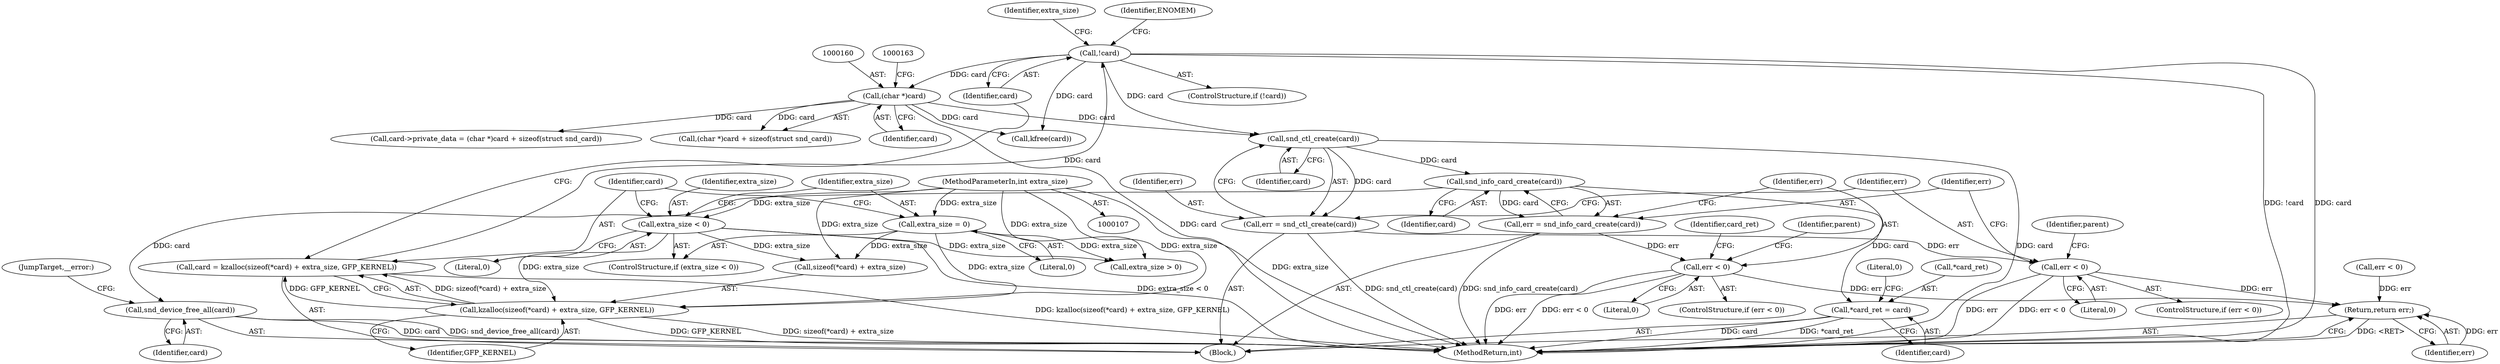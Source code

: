 digraph "0_linux_07f4d9d74a04aa7c72c5dae0ef97565f28f17b92_3@API" {
"1000377" [label="(Call,snd_ctl_create(card))"];
"1000145" [label="(Call,!card)"];
"1000135" [label="(Call,card = kzalloc(sizeof(*card) + extra_size, GFP_KERNEL))"];
"1000137" [label="(Call,kzalloc(sizeof(*card) + extra_size, GFP_KERNEL))"];
"1000129" [label="(Call,extra_size < 0)"];
"1000112" [label="(MethodParameterIn,int extra_size)"];
"1000132" [label="(Call,extra_size = 0)"];
"1000159" [label="(Call,(char *)card)"];
"1000375" [label="(Call,err = snd_ctl_create(card))"];
"1000380" [label="(Call,err < 0)"];
"1000416" [label="(Return,return err;)"];
"1000390" [label="(Call,snd_info_card_create(card))"];
"1000388" [label="(Call,err = snd_info_card_create(card))"];
"1000393" [label="(Call,err < 0)"];
"1000401" [label="(Call,*card_ret = card)"];
"1000408" [label="(Call,snd_device_free_all(card))"];
"1000133" [label="(Identifier,extra_size)"];
"1000393" [label="(Call,err < 0)"];
"1000418" [label="(MethodReturn,int)"];
"1000129" [label="(Call,extra_size < 0)"];
"1000154" [label="(Call,card->private_data = (char *)card + sizeof(struct snd_card))"];
"1000159" [label="(Call,(char *)card)"];
"1000136" [label="(Identifier,card)"];
"1000128" [label="(ControlStructure,if (extra_size < 0))"];
"1000392" [label="(ControlStructure,if (err < 0))"];
"1000390" [label="(Call,snd_info_card_create(card))"];
"1000403" [label="(Identifier,card_ret)"];
"1000112" [label="(MethodParameterIn,int extra_size)"];
"1000382" [label="(Literal,0)"];
"1000371" [label="(Call,err < 0)"];
"1000408" [label="(Call,snd_device_free_all(card))"];
"1000404" [label="(Identifier,card)"];
"1000389" [label="(Identifier,err)"];
"1000401" [label="(Call,*card_ret = card)"];
"1000138" [label="(Call,sizeof(*card) + extra_size)"];
"1000145" [label="(Call,!card)"];
"1000394" [label="(Identifier,err)"];
"1000378" [label="(Identifier,card)"];
"1000130" [label="(Identifier,extra_size)"];
"1000376" [label="(Identifier,err)"];
"1000144" [label="(ControlStructure,if (!card))"];
"1000151" [label="(Call,extra_size > 0)"];
"1000152" [label="(Identifier,extra_size)"];
"1000146" [label="(Identifier,card)"];
"1000409" [label="(Identifier,card)"];
"1000114" [label="(Block,)"];
"1000135" [label="(Call,card = kzalloc(sizeof(*card) + extra_size, GFP_KERNEL))"];
"1000132" [label="(Call,extra_size = 0)"];
"1000406" [label="(Literal,0)"];
"1000149" [label="(Identifier,ENOMEM)"];
"1000402" [label="(Call,*card_ret)"];
"1000380" [label="(Call,err < 0)"];
"1000417" [label="(Identifier,err)"];
"1000158" [label="(Call,(char *)card + sizeof(struct snd_card))"];
"1000398" [label="(Identifier,parent)"];
"1000131" [label="(Literal,0)"];
"1000379" [label="(ControlStructure,if (err < 0))"];
"1000395" [label="(Literal,0)"];
"1000391" [label="(Identifier,card)"];
"1000410" [label="(JumpTarget,__error:)"];
"1000385" [label="(Identifier,parent)"];
"1000416" [label="(Return,return err;)"];
"1000377" [label="(Call,snd_ctl_create(card))"];
"1000375" [label="(Call,err = snd_ctl_create(card))"];
"1000388" [label="(Call,err = snd_info_card_create(card))"];
"1000134" [label="(Literal,0)"];
"1000137" [label="(Call,kzalloc(sizeof(*card) + extra_size, GFP_KERNEL))"];
"1000161" [label="(Identifier,card)"];
"1000248" [label="(Call,kfree(card))"];
"1000381" [label="(Identifier,err)"];
"1000143" [label="(Identifier,GFP_KERNEL)"];
"1000377" -> "1000375"  [label="AST: "];
"1000377" -> "1000378"  [label="CFG: "];
"1000378" -> "1000377"  [label="AST: "];
"1000375" -> "1000377"  [label="CFG: "];
"1000377" -> "1000418"  [label="DDG: card"];
"1000377" -> "1000375"  [label="DDG: card"];
"1000145" -> "1000377"  [label="DDG: card"];
"1000159" -> "1000377"  [label="DDG: card"];
"1000377" -> "1000390"  [label="DDG: card"];
"1000145" -> "1000144"  [label="AST: "];
"1000145" -> "1000146"  [label="CFG: "];
"1000146" -> "1000145"  [label="AST: "];
"1000149" -> "1000145"  [label="CFG: "];
"1000152" -> "1000145"  [label="CFG: "];
"1000145" -> "1000418"  [label="DDG: !card"];
"1000145" -> "1000418"  [label="DDG: card"];
"1000135" -> "1000145"  [label="DDG: card"];
"1000145" -> "1000159"  [label="DDG: card"];
"1000145" -> "1000248"  [label="DDG: card"];
"1000135" -> "1000114"  [label="AST: "];
"1000135" -> "1000137"  [label="CFG: "];
"1000136" -> "1000135"  [label="AST: "];
"1000137" -> "1000135"  [label="AST: "];
"1000146" -> "1000135"  [label="CFG: "];
"1000135" -> "1000418"  [label="DDG: kzalloc(sizeof(*card) + extra_size, GFP_KERNEL)"];
"1000137" -> "1000135"  [label="DDG: sizeof(*card) + extra_size"];
"1000137" -> "1000135"  [label="DDG: GFP_KERNEL"];
"1000137" -> "1000143"  [label="CFG: "];
"1000138" -> "1000137"  [label="AST: "];
"1000143" -> "1000137"  [label="AST: "];
"1000137" -> "1000418"  [label="DDG: GFP_KERNEL"];
"1000137" -> "1000418"  [label="DDG: sizeof(*card) + extra_size"];
"1000129" -> "1000137"  [label="DDG: extra_size"];
"1000132" -> "1000137"  [label="DDG: extra_size"];
"1000112" -> "1000137"  [label="DDG: extra_size"];
"1000129" -> "1000128"  [label="AST: "];
"1000129" -> "1000131"  [label="CFG: "];
"1000130" -> "1000129"  [label="AST: "];
"1000131" -> "1000129"  [label="AST: "];
"1000133" -> "1000129"  [label="CFG: "];
"1000136" -> "1000129"  [label="CFG: "];
"1000129" -> "1000418"  [label="DDG: extra_size < 0"];
"1000112" -> "1000129"  [label="DDG: extra_size"];
"1000129" -> "1000138"  [label="DDG: extra_size"];
"1000129" -> "1000151"  [label="DDG: extra_size"];
"1000112" -> "1000107"  [label="AST: "];
"1000112" -> "1000418"  [label="DDG: extra_size"];
"1000112" -> "1000132"  [label="DDG: extra_size"];
"1000112" -> "1000138"  [label="DDG: extra_size"];
"1000112" -> "1000151"  [label="DDG: extra_size"];
"1000132" -> "1000128"  [label="AST: "];
"1000132" -> "1000134"  [label="CFG: "];
"1000133" -> "1000132"  [label="AST: "];
"1000134" -> "1000132"  [label="AST: "];
"1000136" -> "1000132"  [label="CFG: "];
"1000132" -> "1000138"  [label="DDG: extra_size"];
"1000132" -> "1000151"  [label="DDG: extra_size"];
"1000159" -> "1000158"  [label="AST: "];
"1000159" -> "1000161"  [label="CFG: "];
"1000160" -> "1000159"  [label="AST: "];
"1000161" -> "1000159"  [label="AST: "];
"1000163" -> "1000159"  [label="CFG: "];
"1000159" -> "1000418"  [label="DDG: card"];
"1000159" -> "1000154"  [label="DDG: card"];
"1000159" -> "1000158"  [label="DDG: card"];
"1000159" -> "1000248"  [label="DDG: card"];
"1000375" -> "1000114"  [label="AST: "];
"1000376" -> "1000375"  [label="AST: "];
"1000381" -> "1000375"  [label="CFG: "];
"1000375" -> "1000418"  [label="DDG: snd_ctl_create(card)"];
"1000375" -> "1000380"  [label="DDG: err"];
"1000380" -> "1000379"  [label="AST: "];
"1000380" -> "1000382"  [label="CFG: "];
"1000381" -> "1000380"  [label="AST: "];
"1000382" -> "1000380"  [label="AST: "];
"1000385" -> "1000380"  [label="CFG: "];
"1000389" -> "1000380"  [label="CFG: "];
"1000380" -> "1000418"  [label="DDG: err < 0"];
"1000380" -> "1000418"  [label="DDG: err"];
"1000380" -> "1000416"  [label="DDG: err"];
"1000416" -> "1000114"  [label="AST: "];
"1000416" -> "1000417"  [label="CFG: "];
"1000417" -> "1000416"  [label="AST: "];
"1000418" -> "1000416"  [label="CFG: "];
"1000416" -> "1000418"  [label="DDG: <RET>"];
"1000417" -> "1000416"  [label="DDG: err"];
"1000393" -> "1000416"  [label="DDG: err"];
"1000371" -> "1000416"  [label="DDG: err"];
"1000390" -> "1000388"  [label="AST: "];
"1000390" -> "1000391"  [label="CFG: "];
"1000391" -> "1000390"  [label="AST: "];
"1000388" -> "1000390"  [label="CFG: "];
"1000390" -> "1000388"  [label="DDG: card"];
"1000390" -> "1000401"  [label="DDG: card"];
"1000390" -> "1000408"  [label="DDG: card"];
"1000388" -> "1000114"  [label="AST: "];
"1000389" -> "1000388"  [label="AST: "];
"1000394" -> "1000388"  [label="CFG: "];
"1000388" -> "1000418"  [label="DDG: snd_info_card_create(card)"];
"1000388" -> "1000393"  [label="DDG: err"];
"1000393" -> "1000392"  [label="AST: "];
"1000393" -> "1000395"  [label="CFG: "];
"1000394" -> "1000393"  [label="AST: "];
"1000395" -> "1000393"  [label="AST: "];
"1000398" -> "1000393"  [label="CFG: "];
"1000403" -> "1000393"  [label="CFG: "];
"1000393" -> "1000418"  [label="DDG: err"];
"1000393" -> "1000418"  [label="DDG: err < 0"];
"1000401" -> "1000114"  [label="AST: "];
"1000401" -> "1000404"  [label="CFG: "];
"1000402" -> "1000401"  [label="AST: "];
"1000404" -> "1000401"  [label="AST: "];
"1000406" -> "1000401"  [label="CFG: "];
"1000401" -> "1000418"  [label="DDG: card"];
"1000401" -> "1000418"  [label="DDG: *card_ret"];
"1000408" -> "1000114"  [label="AST: "];
"1000408" -> "1000409"  [label="CFG: "];
"1000409" -> "1000408"  [label="AST: "];
"1000410" -> "1000408"  [label="CFG: "];
"1000408" -> "1000418"  [label="DDG: card"];
"1000408" -> "1000418"  [label="DDG: snd_device_free_all(card)"];
}
